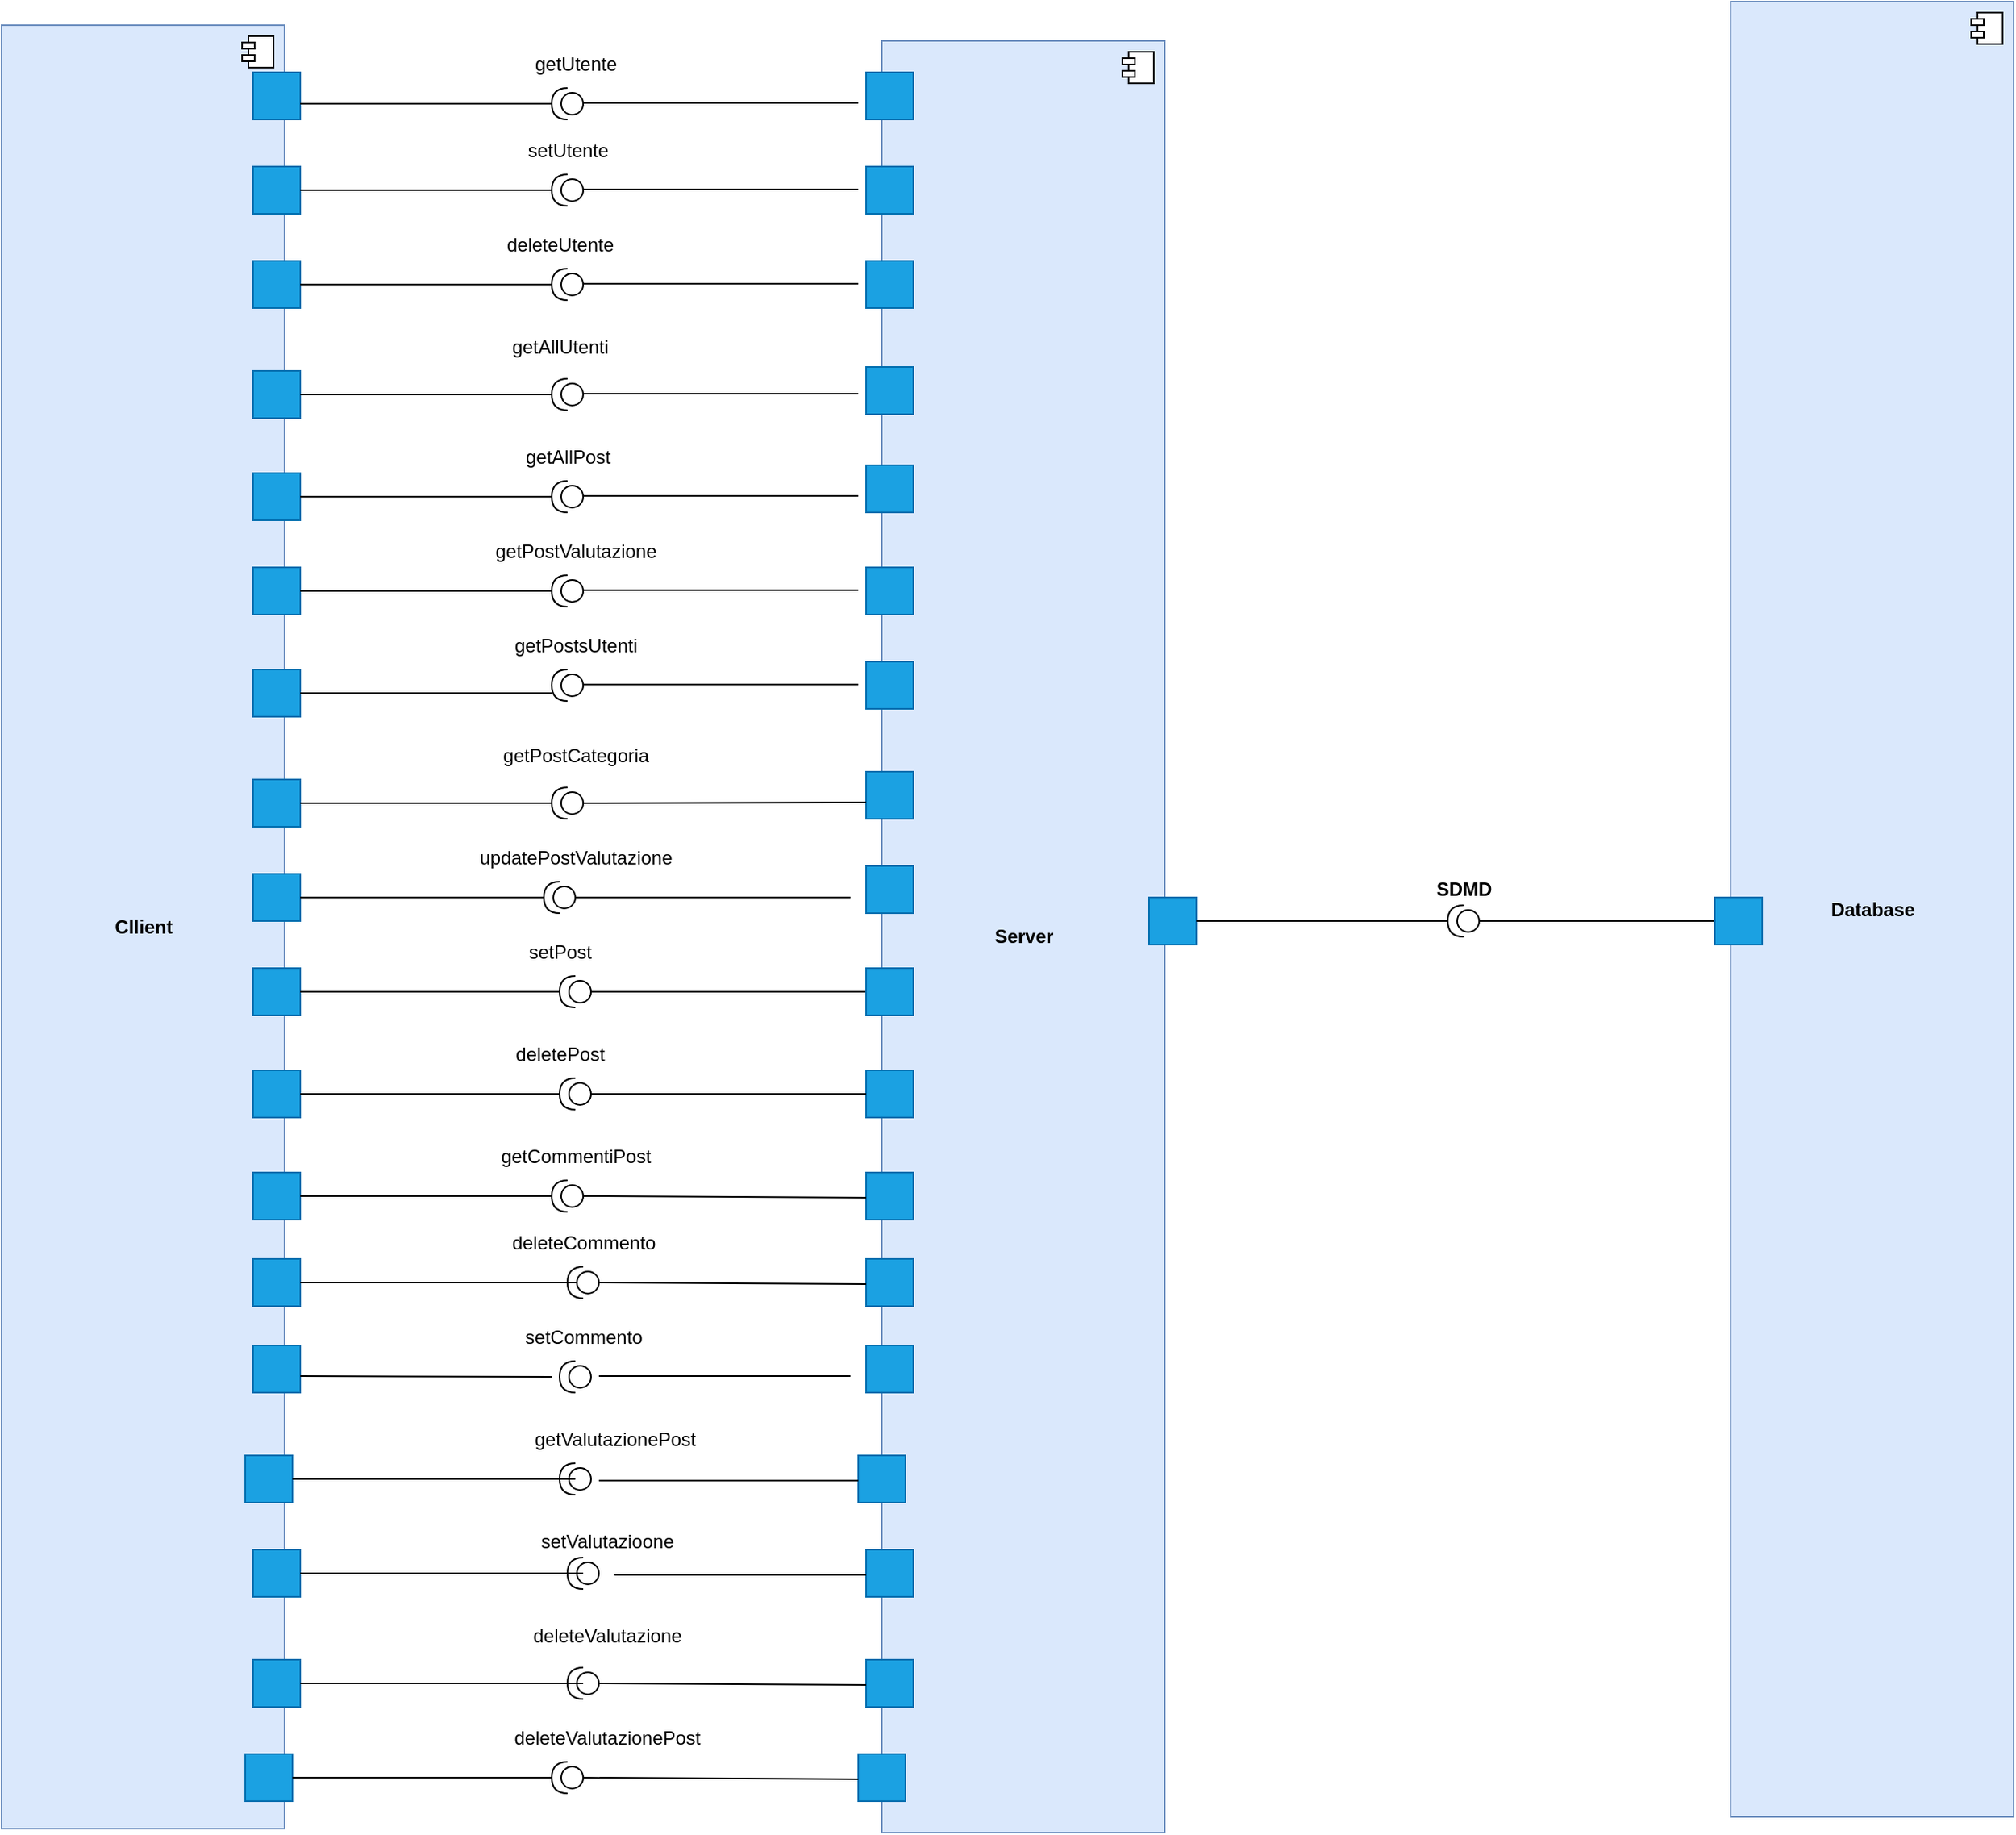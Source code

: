 <mxfile version="20.8.20" type="device"><diagram name="Pagina-1" id="L1pOVdwSz5HFu0EHfUkI"><mxGraphModel dx="1434" dy="796" grid="1" gridSize="10" guides="1" tooltips="1" connect="1" arrows="1" fold="1" page="1" pageScale="1" pageWidth="827" pageHeight="1169" math="0" shadow="0"><root><mxCell id="0"/><mxCell id="1" parent="0"/><mxCell id="KaOP3LZixY2GQEWHnBzC-10" value="&lt;b&gt;Cllient&lt;/b&gt;" style="html=1;dropTarget=0;fillColor=#dae8fc;strokeColor=#6c8ebf;" parent="1" vertex="1"><mxGeometry x="110" y="210" width="180" height="1147.5" as="geometry"/></mxCell><mxCell id="KaOP3LZixY2GQEWHnBzC-11" value="" style="shape=module;jettyWidth=8;jettyHeight=4;" parent="KaOP3LZixY2GQEWHnBzC-10" vertex="1"><mxGeometry x="1" width="20" height="20" relative="1" as="geometry"><mxPoint x="-27" y="7" as="offset"/></mxGeometry></mxCell><mxCell id="KaOP3LZixY2GQEWHnBzC-17" value="&lt;b&gt;Server&lt;/b&gt;" style="html=1;dropTarget=0;fillColor=#dae8fc;strokeColor=#6c8ebf;" parent="1" vertex="1"><mxGeometry x="670" y="220" width="180" height="1140" as="geometry"/></mxCell><mxCell id="KaOP3LZixY2GQEWHnBzC-18" value="" style="shape=module;jettyWidth=8;jettyHeight=4;" parent="KaOP3LZixY2GQEWHnBzC-17" vertex="1"><mxGeometry x="1" width="20" height="20" relative="1" as="geometry"><mxPoint x="-27" y="7" as="offset"/></mxGeometry></mxCell><mxCell id="KaOP3LZixY2GQEWHnBzC-19" value="" style="fontStyle=0;labelPosition=right;verticalLabelPosition=middle;align=left;verticalAlign=middle;spacingLeft=2;fillColor=#1ba1e2;fontColor=#ffffff;strokeColor=#006EAF;" parent="1" vertex="1"><mxGeometry x="660" y="240" width="30" height="30" as="geometry"/></mxCell><mxCell id="KaOP3LZixY2GQEWHnBzC-21" value="" style="fontStyle=0;labelPosition=right;verticalLabelPosition=middle;align=left;verticalAlign=middle;spacingLeft=2;fillColor=#1ba1e2;fontColor=#ffffff;strokeColor=#006EAF;" parent="1" vertex="1"><mxGeometry x="660" y="300" width="30" height="30" as="geometry"/></mxCell><mxCell id="KaOP3LZixY2GQEWHnBzC-22" value="" style="fontStyle=0;labelPosition=right;verticalLabelPosition=middle;align=left;verticalAlign=middle;spacingLeft=2;fillColor=#1ba1e2;fontColor=#ffffff;strokeColor=#006EAF;" parent="1" vertex="1"><mxGeometry x="660" y="360" width="30" height="30" as="geometry"/></mxCell><mxCell id="KaOP3LZixY2GQEWHnBzC-23" value="" style="fontStyle=0;labelPosition=right;verticalLabelPosition=middle;align=left;verticalAlign=middle;spacingLeft=2;fillColor=#1ba1e2;fontColor=#ffffff;strokeColor=#006EAF;" parent="1" vertex="1"><mxGeometry x="660" y="427.5" width="30" height="30" as="geometry"/></mxCell><mxCell id="KaOP3LZixY2GQEWHnBzC-24" value="" style="fontStyle=0;labelPosition=right;verticalLabelPosition=middle;align=left;verticalAlign=middle;spacingLeft=2;fillColor=#1ba1e2;fontColor=#ffffff;strokeColor=#006EAF;" parent="1" vertex="1"><mxGeometry x="660" y="490" width="30" height="30" as="geometry"/></mxCell><mxCell id="KaOP3LZixY2GQEWHnBzC-32" value="" style="fontStyle=0;labelPosition=right;verticalLabelPosition=middle;align=left;verticalAlign=middle;spacingLeft=2;fillColor=#1ba1e2;fontColor=#ffffff;strokeColor=#006EAF;" parent="1" vertex="1"><mxGeometry x="270" y="240" width="30" height="30" as="geometry"/></mxCell><mxCell id="KaOP3LZixY2GQEWHnBzC-33" value="" style="fontStyle=0;labelPosition=right;verticalLabelPosition=middle;align=left;verticalAlign=middle;spacingLeft=2;fillColor=#1ba1e2;fontColor=#ffffff;strokeColor=#006EAF;" parent="1" vertex="1"><mxGeometry x="270" y="300" width="30" height="30" as="geometry"/></mxCell><mxCell id="KaOP3LZixY2GQEWHnBzC-34" value="" style="fontStyle=0;labelPosition=right;verticalLabelPosition=middle;align=left;verticalAlign=middle;spacingLeft=2;fillColor=#1ba1e2;fontColor=#ffffff;strokeColor=#006EAF;" parent="1" vertex="1"><mxGeometry x="270" y="360" width="30" height="30" as="geometry"/></mxCell><mxCell id="KaOP3LZixY2GQEWHnBzC-35" value="" style="fontStyle=0;labelPosition=right;verticalLabelPosition=middle;align=left;verticalAlign=middle;spacingLeft=2;fillColor=#1ba1e2;fontColor=#ffffff;strokeColor=#006EAF;" parent="1" vertex="1"><mxGeometry x="270" y="430" width="30" height="30" as="geometry"/></mxCell><mxCell id="KaOP3LZixY2GQEWHnBzC-36" value="" style="fontStyle=0;labelPosition=right;verticalLabelPosition=middle;align=left;verticalAlign=middle;spacingLeft=2;fillColor=#1ba1e2;fontColor=#ffffff;strokeColor=#006EAF;" parent="1" vertex="1"><mxGeometry x="270" y="495" width="30" height="30" as="geometry"/></mxCell><mxCell id="KaOP3LZixY2GQEWHnBzC-37" value="" style="shape=providedRequiredInterface;html=1;verticalLabelPosition=bottom;sketch=0;rotation=-180;" parent="1" vertex="1"><mxGeometry x="460" y="250" width="20" height="20" as="geometry"/></mxCell><mxCell id="KaOP3LZixY2GQEWHnBzC-38" value="" style="shape=providedRequiredInterface;html=1;verticalLabelPosition=bottom;sketch=0;rotation=-180;" parent="1" vertex="1"><mxGeometry x="460" y="305" width="20" height="20" as="geometry"/></mxCell><mxCell id="KaOP3LZixY2GQEWHnBzC-39" value="" style="shape=providedRequiredInterface;html=1;verticalLabelPosition=bottom;sketch=0;rotation=-180;" parent="1" vertex="1"><mxGeometry x="460" y="365" width="20" height="20" as="geometry"/></mxCell><mxCell id="KaOP3LZixY2GQEWHnBzC-40" value="" style="shape=providedRequiredInterface;html=1;verticalLabelPosition=bottom;sketch=0;rotation=-180;" parent="1" vertex="1"><mxGeometry x="460" y="435" width="20" height="20" as="geometry"/></mxCell><mxCell id="KaOP3LZixY2GQEWHnBzC-41" value="" style="shape=providedRequiredInterface;html=1;verticalLabelPosition=bottom;sketch=0;rotation=-180;" parent="1" vertex="1"><mxGeometry x="460" y="500" width="20" height="20" as="geometry"/></mxCell><mxCell id="KaOP3LZixY2GQEWHnBzC-42" value="" style="endArrow=none;html=1;rounded=0;entryX=1;entryY=0.5;entryDx=0;entryDy=0;entryPerimeter=0;" parent="1" target="KaOP3LZixY2GQEWHnBzC-37" edge="1"><mxGeometry width="50" height="50" relative="1" as="geometry"><mxPoint x="300" y="260" as="sourcePoint"/><mxPoint x="350" y="210" as="targetPoint"/></mxGeometry></mxCell><mxCell id="KaOP3LZixY2GQEWHnBzC-43" value="" style="endArrow=none;html=1;rounded=0;exitX=1;exitY=0.5;exitDx=0;exitDy=0;entryX=1;entryY=0.5;entryDx=0;entryDy=0;entryPerimeter=0;" parent="1" source="KaOP3LZixY2GQEWHnBzC-33" target="KaOP3LZixY2GQEWHnBzC-38" edge="1"><mxGeometry width="50" height="50" relative="1" as="geometry"><mxPoint x="650" y="350" as="sourcePoint"/><mxPoint x="700" y="300" as="targetPoint"/></mxGeometry></mxCell><mxCell id="KaOP3LZixY2GQEWHnBzC-44" value="" style="endArrow=none;html=1;rounded=0;exitX=1;exitY=0.5;exitDx=0;exitDy=0;entryX=1;entryY=0.5;entryDx=0;entryDy=0;entryPerimeter=0;" parent="1" source="KaOP3LZixY2GQEWHnBzC-34" target="KaOP3LZixY2GQEWHnBzC-39" edge="1"><mxGeometry width="50" height="50" relative="1" as="geometry"><mxPoint x="650" y="350" as="sourcePoint"/><mxPoint x="700" y="300" as="targetPoint"/></mxGeometry></mxCell><mxCell id="KaOP3LZixY2GQEWHnBzC-45" value="" style="endArrow=none;html=1;rounded=0;exitX=1;exitY=0.5;exitDx=0;exitDy=0;entryX=1;entryY=0.5;entryDx=0;entryDy=0;entryPerimeter=0;" parent="1" source="KaOP3LZixY2GQEWHnBzC-35" target="KaOP3LZixY2GQEWHnBzC-40" edge="1"><mxGeometry width="50" height="50" relative="1" as="geometry"><mxPoint x="650" y="350" as="sourcePoint"/><mxPoint x="700" y="300" as="targetPoint"/></mxGeometry></mxCell><mxCell id="KaOP3LZixY2GQEWHnBzC-46" value="" style="endArrow=none;html=1;rounded=0;exitX=1;exitY=0.5;exitDx=0;exitDy=0;entryX=1;entryY=0.5;entryDx=0;entryDy=0;entryPerimeter=0;" parent="1" source="KaOP3LZixY2GQEWHnBzC-36" target="KaOP3LZixY2GQEWHnBzC-41" edge="1"><mxGeometry width="50" height="50" relative="1" as="geometry"><mxPoint x="650" y="350" as="sourcePoint"/><mxPoint x="700" y="300" as="targetPoint"/></mxGeometry></mxCell><mxCell id="KaOP3LZixY2GQEWHnBzC-48" value="getUtente" style="text;html=1;align=center;verticalAlign=middle;resizable=0;points=[];autosize=1;strokeColor=none;fillColor=none;" parent="1" vertex="1"><mxGeometry x="435" y="220" width="80" height="30" as="geometry"/></mxCell><mxCell id="KaOP3LZixY2GQEWHnBzC-51" value="deleteUtente" style="text;html=1;align=center;verticalAlign=middle;resizable=0;points=[];autosize=1;strokeColor=none;fillColor=none;" parent="1" vertex="1"><mxGeometry x="420" y="335" width="90" height="30" as="geometry"/></mxCell><mxCell id="KaOP3LZixY2GQEWHnBzC-52" value="getAllUtenti" style="text;html=1;align=center;verticalAlign=middle;resizable=0;points=[];autosize=1;strokeColor=none;fillColor=none;" parent="1" vertex="1"><mxGeometry x="425" y="400" width="80" height="30" as="geometry"/></mxCell><mxCell id="KaOP3LZixY2GQEWHnBzC-53" value="getAllPost" style="text;html=1;align=center;verticalAlign=middle;resizable=0;points=[];autosize=1;strokeColor=none;fillColor=none;" parent="1" vertex="1"><mxGeometry x="430" y="470" width="80" height="30" as="geometry"/></mxCell><mxCell id="KaOP3LZixY2GQEWHnBzC-54" value="" style="fontStyle=0;labelPosition=right;verticalLabelPosition=middle;align=left;verticalAlign=middle;spacingLeft=2;fillColor=#1ba1e2;fontColor=#ffffff;strokeColor=#006EAF;" parent="1" vertex="1"><mxGeometry x="270" y="555" width="30" height="30" as="geometry"/></mxCell><mxCell id="KaOP3LZixY2GQEWHnBzC-55" value="" style="fontStyle=0;labelPosition=right;verticalLabelPosition=middle;align=left;verticalAlign=middle;spacingLeft=2;fillColor=#1ba1e2;fontColor=#ffffff;strokeColor=#006EAF;" parent="1" vertex="1"><mxGeometry x="660" y="555" width="30" height="30" as="geometry"/></mxCell><mxCell id="KaOP3LZixY2GQEWHnBzC-56" value="" style="shape=providedRequiredInterface;html=1;verticalLabelPosition=bottom;sketch=0;rotation=-180;" parent="1" vertex="1"><mxGeometry x="460" y="560" width="20" height="20" as="geometry"/></mxCell><mxCell id="KaOP3LZixY2GQEWHnBzC-58" value="" style="fontStyle=0;labelPosition=right;verticalLabelPosition=middle;align=left;verticalAlign=middle;spacingLeft=2;fillColor=#1ba1e2;fontColor=#ffffff;strokeColor=#006EAF;" parent="1" vertex="1"><mxGeometry x="270" y="620" width="30" height="30" as="geometry"/></mxCell><mxCell id="KaOP3LZixY2GQEWHnBzC-59" value="" style="fontStyle=0;labelPosition=right;verticalLabelPosition=middle;align=left;verticalAlign=middle;spacingLeft=2;fillColor=#1ba1e2;fontColor=#ffffff;strokeColor=#006EAF;" parent="1" vertex="1"><mxGeometry x="270" y="690" width="30" height="30" as="geometry"/></mxCell><mxCell id="KaOP3LZixY2GQEWHnBzC-60" value="" style="shape=providedRequiredInterface;html=1;verticalLabelPosition=bottom;sketch=0;rotation=-180;" parent="1" vertex="1"><mxGeometry x="460" y="695" width="20" height="20" as="geometry"/></mxCell><mxCell id="KaOP3LZixY2GQEWHnBzC-61" value="getPostValutazione" style="text;html=1;align=center;verticalAlign=middle;resizable=0;points=[];autosize=1;strokeColor=none;fillColor=none;" parent="1" vertex="1"><mxGeometry x="410" y="530" width="130" height="30" as="geometry"/></mxCell><mxCell id="KaOP3LZixY2GQEWHnBzC-62" value="" style="fontStyle=0;labelPosition=right;verticalLabelPosition=middle;align=left;verticalAlign=middle;spacingLeft=2;fillColor=#1ba1e2;fontColor=#ffffff;strokeColor=#006EAF;" parent="1" vertex="1"><mxGeometry x="660" y="615" width="30" height="30" as="geometry"/></mxCell><mxCell id="KaOP3LZixY2GQEWHnBzC-63" value="" style="endArrow=none;html=1;rounded=0;exitX=1;exitY=0.5;exitDx=0;exitDy=0;entryX=1;entryY=0.5;entryDx=0;entryDy=0;entryPerimeter=0;" parent="1" source="KaOP3LZixY2GQEWHnBzC-54" target="KaOP3LZixY2GQEWHnBzC-56" edge="1"><mxGeometry width="50" height="50" relative="1" as="geometry"><mxPoint x="650" y="550" as="sourcePoint"/><mxPoint x="700" y="500" as="targetPoint"/></mxGeometry></mxCell><mxCell id="KaOP3LZixY2GQEWHnBzC-64" value="getPostsUtenti" style="text;html=1;align=center;verticalAlign=middle;resizable=0;points=[];autosize=1;strokeColor=none;fillColor=none;" parent="1" vertex="1"><mxGeometry x="425" y="590" width="100" height="30" as="geometry"/></mxCell><mxCell id="KaOP3LZixY2GQEWHnBzC-65" value="" style="fontStyle=0;labelPosition=right;verticalLabelPosition=middle;align=left;verticalAlign=middle;spacingLeft=2;fillColor=#1ba1e2;fontColor=#ffffff;strokeColor=#006EAF;" parent="1" vertex="1"><mxGeometry x="660" y="685" width="30" height="30" as="geometry"/></mxCell><mxCell id="KaOP3LZixY2GQEWHnBzC-66" value="" style="endArrow=none;html=1;rounded=0;exitX=1;exitY=0.5;exitDx=0;exitDy=0;" parent="1" source="KaOP3LZixY2GQEWHnBzC-58" edge="1"><mxGeometry width="50" height="50" relative="1" as="geometry"><mxPoint x="650" y="550" as="sourcePoint"/><mxPoint x="460" y="635" as="targetPoint"/></mxGeometry></mxCell><mxCell id="KaOP3LZixY2GQEWHnBzC-68" value="" style="shape=providedRequiredInterface;html=1;verticalLabelPosition=bottom;sketch=0;rotation=-180;" parent="1" vertex="1"><mxGeometry x="460" y="620" width="20" height="20" as="geometry"/></mxCell><mxCell id="KaOP3LZixY2GQEWHnBzC-70" value="" style="endArrow=none;html=1;rounded=0;exitX=1;exitY=0.5;exitDx=0;exitDy=0;entryX=1;entryY=0.5;entryDx=0;entryDy=0;entryPerimeter=0;" parent="1" source="KaOP3LZixY2GQEWHnBzC-59" target="KaOP3LZixY2GQEWHnBzC-60" edge="1"><mxGeometry width="50" height="50" relative="1" as="geometry"><mxPoint x="650" y="550" as="sourcePoint"/><mxPoint x="700" y="500" as="targetPoint"/></mxGeometry></mxCell><mxCell id="KaOP3LZixY2GQEWHnBzC-71" value="getPostCategoria" style="text;html=1;align=center;verticalAlign=middle;resizable=0;points=[];autosize=1;strokeColor=none;fillColor=none;" parent="1" vertex="1"><mxGeometry x="415" y="660" width="120" height="30" as="geometry"/></mxCell><mxCell id="KaOP3LZixY2GQEWHnBzC-72" value="" style="fontStyle=0;labelPosition=right;verticalLabelPosition=middle;align=left;verticalAlign=middle;spacingLeft=2;fillColor=#1ba1e2;fontColor=#ffffff;strokeColor=#006EAF;" parent="1" vertex="1"><mxGeometry x="270" y="750" width="30" height="30" as="geometry"/></mxCell><mxCell id="KaOP3LZixY2GQEWHnBzC-73" value="" style="shape=providedRequiredInterface;html=1;verticalLabelPosition=bottom;sketch=0;rotation=-180;" parent="1" vertex="1"><mxGeometry x="455" y="755" width="20" height="20" as="geometry"/></mxCell><mxCell id="KaOP3LZixY2GQEWHnBzC-74" value="" style="endArrow=none;html=1;rounded=0;exitX=1;exitY=0.5;exitDx=0;exitDy=0;entryX=1;entryY=0.5;entryDx=0;entryDy=0;entryPerimeter=0;" parent="1" source="KaOP3LZixY2GQEWHnBzC-72" target="KaOP3LZixY2GQEWHnBzC-73" edge="1"><mxGeometry width="50" height="50" relative="1" as="geometry"><mxPoint x="650" y="610" as="sourcePoint"/><mxPoint x="700" y="560" as="targetPoint"/></mxGeometry></mxCell><mxCell id="KaOP3LZixY2GQEWHnBzC-75" value="updatePostValutazione" style="text;html=1;align=center;verticalAlign=middle;resizable=0;points=[];autosize=1;strokeColor=none;fillColor=none;" parent="1" vertex="1"><mxGeometry x="400" y="725" width="150" height="30" as="geometry"/></mxCell><mxCell id="KaOP3LZixY2GQEWHnBzC-76" value="" style="fontStyle=0;labelPosition=right;verticalLabelPosition=middle;align=left;verticalAlign=middle;spacingLeft=2;fillColor=#1ba1e2;fontColor=#ffffff;strokeColor=#006EAF;" parent="1" vertex="1"><mxGeometry x="660" y="745" width="30" height="30" as="geometry"/></mxCell><mxCell id="KaOP3LZixY2GQEWHnBzC-77" value="" style="endArrow=none;html=1;rounded=0;exitX=0;exitY=0.5;exitDx=0;exitDy=0;exitPerimeter=0;" parent="1" source="KaOP3LZixY2GQEWHnBzC-73" edge="1"><mxGeometry width="50" height="50" relative="1" as="geometry"><mxPoint x="650" y="650" as="sourcePoint"/><mxPoint x="650" y="765" as="targetPoint"/></mxGeometry></mxCell><mxCell id="KaOP3LZixY2GQEWHnBzC-78" value="" style="endArrow=none;html=1;rounded=0;exitX=0;exitY=0.5;exitDx=0;exitDy=0;exitPerimeter=0;" parent="1" source="KaOP3LZixY2GQEWHnBzC-60" edge="1"><mxGeometry width="50" height="50" relative="1" as="geometry"><mxPoint x="485" y="704.5" as="sourcePoint"/><mxPoint x="660" y="704.5" as="targetPoint"/></mxGeometry></mxCell><mxCell id="KaOP3LZixY2GQEWHnBzC-79" value="" style="endArrow=none;html=1;rounded=0;exitX=0;exitY=0.5;exitDx=0;exitDy=0;exitPerimeter=0;" parent="1" edge="1"><mxGeometry width="50" height="50" relative="1" as="geometry"><mxPoint x="480" y="629.5" as="sourcePoint"/><mxPoint x="655" y="629.5" as="targetPoint"/></mxGeometry></mxCell><mxCell id="KaOP3LZixY2GQEWHnBzC-80" value="" style="endArrow=none;html=1;rounded=0;exitX=0;exitY=0.5;exitDx=0;exitDy=0;exitPerimeter=0;" parent="1" edge="1"><mxGeometry width="50" height="50" relative="1" as="geometry"><mxPoint x="480" y="569.5" as="sourcePoint"/><mxPoint x="655" y="569.5" as="targetPoint"/></mxGeometry></mxCell><mxCell id="KaOP3LZixY2GQEWHnBzC-81" value="" style="endArrow=none;html=1;rounded=0;exitX=0;exitY=0.5;exitDx=0;exitDy=0;exitPerimeter=0;" parent="1" edge="1"><mxGeometry width="50" height="50" relative="1" as="geometry"><mxPoint x="480" y="509.5" as="sourcePoint"/><mxPoint x="655" y="509.5" as="targetPoint"/></mxGeometry></mxCell><mxCell id="KaOP3LZixY2GQEWHnBzC-82" value="" style="endArrow=none;html=1;rounded=0;exitX=0;exitY=0.5;exitDx=0;exitDy=0;exitPerimeter=0;" parent="1" edge="1"><mxGeometry width="50" height="50" relative="1" as="geometry"><mxPoint x="480" y="444.5" as="sourcePoint"/><mxPoint x="655" y="444.5" as="targetPoint"/></mxGeometry></mxCell><mxCell id="KaOP3LZixY2GQEWHnBzC-83" value="" style="endArrow=none;html=1;rounded=0;exitX=0;exitY=0.5;exitDx=0;exitDy=0;exitPerimeter=0;" parent="1" edge="1"><mxGeometry width="50" height="50" relative="1" as="geometry"><mxPoint x="480" y="374.5" as="sourcePoint"/><mxPoint x="655" y="374.5" as="targetPoint"/></mxGeometry></mxCell><mxCell id="KaOP3LZixY2GQEWHnBzC-84" value="" style="endArrow=none;html=1;rounded=0;exitX=0;exitY=0.5;exitDx=0;exitDy=0;exitPerimeter=0;" parent="1" edge="1"><mxGeometry width="50" height="50" relative="1" as="geometry"><mxPoint x="480" y="314.5" as="sourcePoint"/><mxPoint x="655" y="314.5" as="targetPoint"/></mxGeometry></mxCell><mxCell id="KaOP3LZixY2GQEWHnBzC-85" value="" style="endArrow=none;html=1;rounded=0;exitX=0;exitY=0.5;exitDx=0;exitDy=0;exitPerimeter=0;" parent="1" edge="1"><mxGeometry width="50" height="50" relative="1" as="geometry"><mxPoint x="480" y="259.5" as="sourcePoint"/><mxPoint x="655" y="259.5" as="targetPoint"/></mxGeometry></mxCell><mxCell id="KaOP3LZixY2GQEWHnBzC-86" value="" style="fontStyle=0;labelPosition=right;verticalLabelPosition=middle;align=left;verticalAlign=middle;spacingLeft=2;fillColor=#1ba1e2;fontColor=#ffffff;strokeColor=#006EAF;" parent="1" vertex="1"><mxGeometry x="840" y="765" width="30" height="30" as="geometry"/></mxCell><mxCell id="KaOP3LZixY2GQEWHnBzC-88" value="" style="shape=providedRequiredInterface;html=1;verticalLabelPosition=bottom;sketch=0;rotation=-180;" parent="1" vertex="1"><mxGeometry x="1030" y="770" width="20" height="20" as="geometry"/></mxCell><mxCell id="KaOP3LZixY2GQEWHnBzC-99" value="&lt;b&gt;Database&lt;/b&gt;" style="html=1;dropTarget=0;fillColor=#dae8fc;strokeColor=#6c8ebf;" parent="1" vertex="1"><mxGeometry x="1210" y="195" width="180" height="1155" as="geometry"/></mxCell><mxCell id="KaOP3LZixY2GQEWHnBzC-100" value="" style="shape=module;jettyWidth=8;jettyHeight=4;" parent="KaOP3LZixY2GQEWHnBzC-99" vertex="1"><mxGeometry x="1" width="20" height="20" relative="1" as="geometry"><mxPoint x="-27" y="7" as="offset"/></mxGeometry></mxCell><mxCell id="KaOP3LZixY2GQEWHnBzC-101" value="" style="endArrow=none;html=1;rounded=0;exitX=1;exitY=0.5;exitDx=0;exitDy=0;entryX=1;entryY=0.5;entryDx=0;entryDy=0;entryPerimeter=0;" parent="1" source="KaOP3LZixY2GQEWHnBzC-86" target="KaOP3LZixY2GQEWHnBzC-88" edge="1"><mxGeometry width="50" height="50" relative="1" as="geometry"><mxPoint x="650" y="560" as="sourcePoint"/><mxPoint x="700" y="510" as="targetPoint"/></mxGeometry></mxCell><mxCell id="KaOP3LZixY2GQEWHnBzC-102" value="" style="endArrow=none;html=1;rounded=0;exitX=0;exitY=0.5;exitDx=0;exitDy=0;exitPerimeter=0;entryX=0;entryY=0.5;entryDx=0;entryDy=0;" parent="1" source="KaOP3LZixY2GQEWHnBzC-88" edge="1" target="KaOP3LZixY2GQEWHnBzC-103"><mxGeometry width="50" height="50" relative="1" as="geometry"><mxPoint x="1060" y="507.5" as="sourcePoint"/><mxPoint x="1210" y="505" as="targetPoint"/></mxGeometry></mxCell><mxCell id="KaOP3LZixY2GQEWHnBzC-103" value="" style="fontStyle=0;labelPosition=right;verticalLabelPosition=middle;align=left;verticalAlign=middle;spacingLeft=2;fillColor=#1ba1e2;fontColor=#ffffff;strokeColor=#006EAF;" parent="1" vertex="1"><mxGeometry x="1200" y="765" width="30" height="30" as="geometry"/></mxCell><mxCell id="KaOP3LZixY2GQEWHnBzC-104" value="&lt;b&gt;SDMD&lt;/b&gt;" style="text;html=1;align=center;verticalAlign=middle;resizable=0;points=[];autosize=1;strokeColor=none;fillColor=none;" parent="1" vertex="1"><mxGeometry x="1010" y="745" width="60" height="30" as="geometry"/></mxCell><mxCell id="5O6cmW1yA_r27r-cGQwZ-1" value="" style="fontStyle=0;labelPosition=right;verticalLabelPosition=middle;align=left;verticalAlign=middle;spacingLeft=2;fillColor=#1ba1e2;fontColor=#ffffff;strokeColor=#006EAF;" vertex="1" parent="1"><mxGeometry x="270" y="810" width="30" height="30" as="geometry"/></mxCell><mxCell id="5O6cmW1yA_r27r-cGQwZ-2" value="" style="shape=providedRequiredInterface;html=1;verticalLabelPosition=bottom;sketch=0;rotation=-180;" vertex="1" parent="1"><mxGeometry x="465" y="815" width="20" height="20" as="geometry"/></mxCell><mxCell id="5O6cmW1yA_r27r-cGQwZ-3" value="" style="endArrow=none;html=1;rounded=0;entryX=1;entryY=0.5;entryDx=0;entryDy=0;entryPerimeter=0;" edge="1" parent="1" target="5O6cmW1yA_r27r-cGQwZ-2"><mxGeometry width="50" height="50" relative="1" as="geometry"><mxPoint x="300" y="825" as="sourcePoint"/><mxPoint x="350" y="775" as="targetPoint"/></mxGeometry></mxCell><mxCell id="5O6cmW1yA_r27r-cGQwZ-5" value="" style="endArrow=none;html=1;rounded=0;exitX=0;exitY=0.5;exitDx=0;exitDy=0;exitPerimeter=0;entryX=0;entryY=0.5;entryDx=0;entryDy=0;" edge="1" parent="1" source="5O6cmW1yA_r27r-cGQwZ-2" target="5O6cmW1yA_r27r-cGQwZ-6"><mxGeometry width="50" height="50" relative="1" as="geometry"><mxPoint x="700" y="530" as="sourcePoint"/><mxPoint x="620" y="825" as="targetPoint"/></mxGeometry></mxCell><mxCell id="5O6cmW1yA_r27r-cGQwZ-6" value="" style="fontStyle=0;labelPosition=right;verticalLabelPosition=middle;align=left;verticalAlign=middle;spacingLeft=2;fillColor=#1ba1e2;fontColor=#ffffff;strokeColor=#006EAF;" vertex="1" parent="1"><mxGeometry x="660" y="810" width="30" height="30" as="geometry"/></mxCell><mxCell id="5O6cmW1yA_r27r-cGQwZ-7" value="setPost" style="text;html=1;align=center;verticalAlign=middle;resizable=0;points=[];autosize=1;strokeColor=none;fillColor=none;" vertex="1" parent="1"><mxGeometry x="435" y="785" width="60" height="30" as="geometry"/></mxCell><mxCell id="5O6cmW1yA_r27r-cGQwZ-8" value="setUtente" style="text;html=1;align=center;verticalAlign=middle;resizable=0;points=[];autosize=1;strokeColor=none;fillColor=none;fontColor=#000000;" vertex="1" parent="1"><mxGeometry x="435" y="275" width="70" height="30" as="geometry"/></mxCell><mxCell id="5O6cmW1yA_r27r-cGQwZ-9" value="" style="fontStyle=0;labelPosition=right;verticalLabelPosition=middle;align=left;verticalAlign=middle;spacingLeft=2;fillColor=#1ba1e2;fontColor=#ffffff;strokeColor=#006EAF;" vertex="1" parent="1"><mxGeometry x="270" y="995" width="30" height="30" as="geometry"/></mxCell><mxCell id="5O6cmW1yA_r27r-cGQwZ-12" value="" style="fontStyle=0;labelPosition=right;verticalLabelPosition=middle;align=left;verticalAlign=middle;spacingLeft=2;fillColor=#1ba1e2;fontColor=#ffffff;strokeColor=#006EAF;" vertex="1" parent="1"><mxGeometry x="660" y="995" width="30" height="30" as="geometry"/></mxCell><mxCell id="5O6cmW1yA_r27r-cGQwZ-15" value="" style="endArrow=none;html=1;rounded=0;entryX=1;entryY=0.5;entryDx=0;entryDy=0;entryPerimeter=0;startArrow=none;" edge="1" parent="1" source="5O6cmW1yA_r27r-cGQwZ-14"><mxGeometry width="50" height="50" relative="1" as="geometry"><mxPoint x="300" y="1010" as="sourcePoint"/><mxPoint x="480" y="1010" as="targetPoint"/></mxGeometry></mxCell><mxCell id="5O6cmW1yA_r27r-cGQwZ-16" value="" style="endArrow=none;html=1;rounded=0;exitX=0;exitY=0.5;exitDx=0;exitDy=0;exitPerimeter=0;" edge="1" parent="1" source="5O6cmW1yA_r27r-cGQwZ-14"><mxGeometry width="50" height="50" relative="1" as="geometry"><mxPoint x="500" y="1011" as="sourcePoint"/><mxPoint x="660" y="1011" as="targetPoint"/></mxGeometry></mxCell><mxCell id="5O6cmW1yA_r27r-cGQwZ-22" value="" style="fontStyle=0;labelPosition=right;verticalLabelPosition=middle;align=left;verticalAlign=middle;spacingLeft=2;fillColor=#1ba1e2;fontColor=#ffffff;strokeColor=#006EAF;" vertex="1" parent="1"><mxGeometry x="270" y="875" width="30" height="30" as="geometry"/></mxCell><mxCell id="5O6cmW1yA_r27r-cGQwZ-23" value="" style="fontStyle=0;labelPosition=right;verticalLabelPosition=middle;align=left;verticalAlign=middle;spacingLeft=2;fillColor=#1ba1e2;fontColor=#ffffff;strokeColor=#006EAF;" vertex="1" parent="1"><mxGeometry x="660" y="875" width="30" height="30" as="geometry"/></mxCell><mxCell id="5O6cmW1yA_r27r-cGQwZ-24" value="" style="shape=providedRequiredInterface;html=1;verticalLabelPosition=bottom;sketch=0;rotation=-180;" vertex="1" parent="1"><mxGeometry x="465" y="880" width="20" height="20" as="geometry"/></mxCell><mxCell id="5O6cmW1yA_r27r-cGQwZ-25" value="" style="endArrow=none;html=1;rounded=0;entryX=1;entryY=0.5;entryDx=0;entryDy=0;entryPerimeter=0;exitX=1;exitY=0.5;exitDx=0;exitDy=0;" edge="1" parent="1" target="5O6cmW1yA_r27r-cGQwZ-24" source="5O6cmW1yA_r27r-cGQwZ-22"><mxGeometry width="50" height="50" relative="1" as="geometry"><mxPoint x="300" y="865" as="sourcePoint"/><mxPoint x="445" y="864.5" as="targetPoint"/></mxGeometry></mxCell><mxCell id="5O6cmW1yA_r27r-cGQwZ-26" value="" style="endArrow=none;html=1;rounded=0;exitX=0;exitY=0.5;exitDx=0;exitDy=0;exitPerimeter=0;entryX=0;entryY=0.5;entryDx=0;entryDy=0;" edge="1" parent="1" source="5O6cmW1yA_r27r-cGQwZ-24" target="5O6cmW1yA_r27r-cGQwZ-23"><mxGeometry width="50" height="50" relative="1" as="geometry"><mxPoint x="510" y="865.5" as="sourcePoint"/><mxPoint x="650" y="890" as="targetPoint"/></mxGeometry></mxCell><mxCell id="5O6cmW1yA_r27r-cGQwZ-28" value="deletePost" style="text;html=1;align=center;verticalAlign=middle;resizable=0;points=[];autosize=1;strokeColor=none;fillColor=none;" vertex="1" parent="1"><mxGeometry x="425" y="850" width="80" height="30" as="geometry"/></mxCell><mxCell id="5O6cmW1yA_r27r-cGQwZ-30" value="" style="fontStyle=0;labelPosition=right;verticalLabelPosition=middle;align=left;verticalAlign=middle;spacingLeft=2;fillColor=#1ba1e2;fontColor=#ffffff;strokeColor=#006EAF;" vertex="1" parent="1"><mxGeometry x="270" y="940" width="30" height="30" as="geometry"/></mxCell><mxCell id="5O6cmW1yA_r27r-cGQwZ-31" value="" style="fontStyle=0;labelPosition=right;verticalLabelPosition=middle;align=left;verticalAlign=middle;spacingLeft=2;fillColor=#1ba1e2;fontColor=#ffffff;strokeColor=#006EAF;" vertex="1" parent="1"><mxGeometry x="660" y="940" width="30" height="30" as="geometry"/></mxCell><mxCell id="5O6cmW1yA_r27r-cGQwZ-32" value="" style="shape=providedRequiredInterface;html=1;verticalLabelPosition=bottom;sketch=0;rotation=-180;" vertex="1" parent="1"><mxGeometry x="460" y="945" width="20" height="20" as="geometry"/></mxCell><mxCell id="5O6cmW1yA_r27r-cGQwZ-33" value="" style="endArrow=none;html=1;rounded=0;entryX=1;entryY=0.5;entryDx=0;entryDy=0;entryPerimeter=0;" edge="1" parent="1" target="5O6cmW1yA_r27r-cGQwZ-32"><mxGeometry width="50" height="50" relative="1" as="geometry"><mxPoint x="300" y="955" as="sourcePoint"/><mxPoint x="445" y="954.5" as="targetPoint"/></mxGeometry></mxCell><mxCell id="5O6cmW1yA_r27r-cGQwZ-34" value="" style="endArrow=none;html=1;rounded=0;exitX=0;exitY=0.5;exitDx=0;exitDy=0;exitPerimeter=0;" edge="1" parent="1" source="5O6cmW1yA_r27r-cGQwZ-32"><mxGeometry width="50" height="50" relative="1" as="geometry"><mxPoint x="510" y="955.5" as="sourcePoint"/><mxPoint x="660" y="956" as="targetPoint"/></mxGeometry></mxCell><mxCell id="5O6cmW1yA_r27r-cGQwZ-35" value="getCommentiPost" style="text;html=1;align=center;verticalAlign=middle;resizable=0;points=[];autosize=1;strokeColor=none;fillColor=none;fontColor=#000000;" vertex="1" parent="1"><mxGeometry x="415" y="915" width="120" height="30" as="geometry"/></mxCell><mxCell id="5O6cmW1yA_r27r-cGQwZ-37" value="" style="fontStyle=0;labelPosition=right;verticalLabelPosition=middle;align=left;verticalAlign=middle;spacingLeft=2;fillColor=#1ba1e2;fontColor=#ffffff;strokeColor=#006EAF;" vertex="1" parent="1"><mxGeometry x="270" y="1050" width="30" height="30" as="geometry"/></mxCell><mxCell id="5O6cmW1yA_r27r-cGQwZ-38" value="" style="fontStyle=0;labelPosition=right;verticalLabelPosition=middle;align=left;verticalAlign=middle;spacingLeft=2;fillColor=#1ba1e2;fontColor=#ffffff;strokeColor=#006EAF;" vertex="1" parent="1"><mxGeometry x="660" y="1050" width="30" height="30" as="geometry"/></mxCell><mxCell id="5O6cmW1yA_r27r-cGQwZ-40" value="deleteCommento" style="text;html=1;align=center;verticalAlign=middle;resizable=0;points=[];autosize=1;strokeColor=none;fillColor=none;fontColor=#000000;" vertex="1" parent="1"><mxGeometry x="425" y="970" width="110" height="30" as="geometry"/></mxCell><mxCell id="5O6cmW1yA_r27r-cGQwZ-42" value="setCommento" style="text;html=1;align=center;verticalAlign=middle;resizable=0;points=[];autosize=1;strokeColor=none;fillColor=none;fontColor=#000000;" vertex="1" parent="1"><mxGeometry x="430" y="1030" width="100" height="30" as="geometry"/></mxCell><mxCell id="5O6cmW1yA_r27r-cGQwZ-44" value="" style="shape=providedRequiredInterface;html=1;verticalLabelPosition=bottom;sketch=0;rotation=-180;" vertex="1" parent="1"><mxGeometry x="465" y="1060" width="20" height="20" as="geometry"/></mxCell><mxCell id="5O6cmW1yA_r27r-cGQwZ-45" value="" style="endArrow=none;html=1;rounded=0;" edge="1" parent="1"><mxGeometry width="50" height="50" relative="1" as="geometry"><mxPoint x="300" y="1069.5" as="sourcePoint"/><mxPoint x="460" y="1070" as="targetPoint"/></mxGeometry></mxCell><mxCell id="5O6cmW1yA_r27r-cGQwZ-46" value="" style="endArrow=none;html=1;rounded=0;" edge="1" parent="1"><mxGeometry width="50" height="50" relative="1" as="geometry"><mxPoint x="490" y="1069.5" as="sourcePoint"/><mxPoint x="650" y="1069.5" as="targetPoint"/></mxGeometry></mxCell><mxCell id="5O6cmW1yA_r27r-cGQwZ-48" value="" style="fontStyle=0;labelPosition=right;verticalLabelPosition=middle;align=left;verticalAlign=middle;spacingLeft=2;fillColor=#1ba1e2;fontColor=#ffffff;strokeColor=#006EAF;" vertex="1" parent="1"><mxGeometry x="265" y="1120" width="30" height="30" as="geometry"/></mxCell><mxCell id="5O6cmW1yA_r27r-cGQwZ-49" value="" style="fontStyle=0;labelPosition=right;verticalLabelPosition=middle;align=left;verticalAlign=middle;spacingLeft=2;fillColor=#1ba1e2;fontColor=#ffffff;strokeColor=#006EAF;" vertex="1" parent="1"><mxGeometry x="655" y="1120" width="30" height="30" as="geometry"/></mxCell><mxCell id="5O6cmW1yA_r27r-cGQwZ-50" value="" style="shape=providedRequiredInterface;html=1;verticalLabelPosition=bottom;sketch=0;rotation=-180;" vertex="1" parent="1"><mxGeometry x="465" y="1125" width="20" height="20" as="geometry"/></mxCell><mxCell id="5O6cmW1yA_r27r-cGQwZ-51" value="" style="endArrow=none;html=1;rounded=0;entryX=1;entryY=0.5;entryDx=0;entryDy=0;entryPerimeter=0;" edge="1" parent="1"><mxGeometry width="50" height="50" relative="1" as="geometry"><mxPoint x="295" y="1135" as="sourcePoint"/><mxPoint x="475" y="1135" as="targetPoint"/></mxGeometry></mxCell><mxCell id="5O6cmW1yA_r27r-cGQwZ-52" value="" style="endArrow=none;html=1;rounded=0;" edge="1" parent="1"><mxGeometry width="50" height="50" relative="1" as="geometry"><mxPoint x="490" y="1136" as="sourcePoint"/><mxPoint x="655" y="1136" as="targetPoint"/></mxGeometry></mxCell><mxCell id="5O6cmW1yA_r27r-cGQwZ-53" value="" style="fontStyle=0;labelPosition=right;verticalLabelPosition=middle;align=left;verticalAlign=middle;spacingLeft=2;fillColor=#1ba1e2;fontColor=#ffffff;strokeColor=#006EAF;" vertex="1" parent="1"><mxGeometry x="270" y="1180" width="30" height="30" as="geometry"/></mxCell><mxCell id="5O6cmW1yA_r27r-cGQwZ-54" value="" style="fontStyle=0;labelPosition=right;verticalLabelPosition=middle;align=left;verticalAlign=middle;spacingLeft=2;fillColor=#1ba1e2;fontColor=#ffffff;strokeColor=#006EAF;" vertex="1" parent="1"><mxGeometry x="660" y="1180" width="30" height="30" as="geometry"/></mxCell><mxCell id="5O6cmW1yA_r27r-cGQwZ-55" value="" style="shape=providedRequiredInterface;html=1;verticalLabelPosition=bottom;sketch=0;rotation=-180;" vertex="1" parent="1"><mxGeometry x="470" y="1185" width="20" height="20" as="geometry"/></mxCell><mxCell id="5O6cmW1yA_r27r-cGQwZ-56" value="" style="endArrow=none;html=1;rounded=0;entryX=1;entryY=0.5;entryDx=0;entryDy=0;entryPerimeter=0;" edge="1" parent="1"><mxGeometry width="50" height="50" relative="1" as="geometry"><mxPoint x="300" y="1195" as="sourcePoint"/><mxPoint x="480" y="1195" as="targetPoint"/></mxGeometry></mxCell><mxCell id="5O6cmW1yA_r27r-cGQwZ-57" value="" style="endArrow=none;html=1;rounded=0;" edge="1" parent="1"><mxGeometry width="50" height="50" relative="1" as="geometry"><mxPoint x="500" y="1196" as="sourcePoint"/><mxPoint x="660" y="1196" as="targetPoint"/></mxGeometry></mxCell><mxCell id="5O6cmW1yA_r27r-cGQwZ-58" value="" style="fontStyle=0;labelPosition=right;verticalLabelPosition=middle;align=left;verticalAlign=middle;spacingLeft=2;fillColor=#1ba1e2;fontColor=#ffffff;strokeColor=#006EAF;" vertex="1" parent="1"><mxGeometry x="270" y="1250" width="30" height="30" as="geometry"/></mxCell><mxCell id="5O6cmW1yA_r27r-cGQwZ-59" value="" style="fontStyle=0;labelPosition=right;verticalLabelPosition=middle;align=left;verticalAlign=middle;spacingLeft=2;fillColor=#1ba1e2;fontColor=#ffffff;strokeColor=#006EAF;" vertex="1" parent="1"><mxGeometry x="660" y="1250" width="30" height="30" as="geometry"/></mxCell><mxCell id="5O6cmW1yA_r27r-cGQwZ-60" value="" style="shape=providedRequiredInterface;html=1;verticalLabelPosition=bottom;sketch=0;rotation=-180;" vertex="1" parent="1"><mxGeometry x="470" y="1255" width="20" height="20" as="geometry"/></mxCell><mxCell id="5O6cmW1yA_r27r-cGQwZ-61" value="" style="endArrow=none;html=1;rounded=0;entryX=1;entryY=0.5;entryDx=0;entryDy=0;entryPerimeter=0;" edge="1" parent="1"><mxGeometry width="50" height="50" relative="1" as="geometry"><mxPoint x="300" y="1265" as="sourcePoint"/><mxPoint x="480" y="1265" as="targetPoint"/></mxGeometry></mxCell><mxCell id="5O6cmW1yA_r27r-cGQwZ-62" value="" style="endArrow=none;html=1;rounded=0;exitX=0;exitY=0.5;exitDx=0;exitDy=0;exitPerimeter=0;" edge="1" parent="1" source="5O6cmW1yA_r27r-cGQwZ-60"><mxGeometry width="50" height="50" relative="1" as="geometry"><mxPoint x="500" y="1266" as="sourcePoint"/><mxPoint x="660" y="1266" as="targetPoint"/></mxGeometry></mxCell><mxCell id="5O6cmW1yA_r27r-cGQwZ-63" value="" style="fontStyle=0;labelPosition=right;verticalLabelPosition=middle;align=left;verticalAlign=middle;spacingLeft=2;fillColor=#1ba1e2;fontColor=#ffffff;strokeColor=#006EAF;" vertex="1" parent="1"><mxGeometry x="265" y="1310" width="30" height="30" as="geometry"/></mxCell><mxCell id="5O6cmW1yA_r27r-cGQwZ-64" value="" style="fontStyle=0;labelPosition=right;verticalLabelPosition=middle;align=left;verticalAlign=middle;spacingLeft=2;fillColor=#1ba1e2;fontColor=#ffffff;strokeColor=#006EAF;" vertex="1" parent="1"><mxGeometry x="655" y="1310" width="30" height="30" as="geometry"/></mxCell><mxCell id="5O6cmW1yA_r27r-cGQwZ-66" value="" style="endArrow=none;html=1;rounded=0;entryX=1;entryY=0.5;entryDx=0;entryDy=0;entryPerimeter=0;startArrow=none;" edge="1" parent="1" source="5O6cmW1yA_r27r-cGQwZ-65"><mxGeometry width="50" height="50" relative="1" as="geometry"><mxPoint x="295" y="1325" as="sourcePoint"/><mxPoint x="475" y="1325" as="targetPoint"/></mxGeometry></mxCell><mxCell id="5O6cmW1yA_r27r-cGQwZ-67" value="" style="endArrow=none;html=1;rounded=0;exitX=0;exitY=0.5;exitDx=0;exitDy=0;exitPerimeter=0;" edge="1" parent="1" source="5O6cmW1yA_r27r-cGQwZ-65"><mxGeometry width="50" height="50" relative="1" as="geometry"><mxPoint x="495" y="1326" as="sourcePoint"/><mxPoint x="655" y="1326" as="targetPoint"/></mxGeometry></mxCell><mxCell id="5O6cmW1yA_r27r-cGQwZ-68" value="getValutazionePost" style="text;html=1;align=center;verticalAlign=middle;resizable=0;points=[];autosize=1;strokeColor=none;fillColor=none;fontColor=#000000;" vertex="1" parent="1"><mxGeometry x="435" y="1095" width="130" height="30" as="geometry"/></mxCell><mxCell id="5O6cmW1yA_r27r-cGQwZ-69" value="setValutazioone" style="text;html=1;align=center;verticalAlign=middle;resizable=0;points=[];autosize=1;strokeColor=none;fillColor=none;fontColor=#000000;" vertex="1" parent="1"><mxGeometry x="440" y="1160" width="110" height="30" as="geometry"/></mxCell><mxCell id="5O6cmW1yA_r27r-cGQwZ-70" value="deleteValutazione" style="text;html=1;align=center;verticalAlign=middle;resizable=0;points=[];autosize=1;strokeColor=none;fillColor=none;fontColor=#000000;" vertex="1" parent="1"><mxGeometry x="435" y="1220" width="120" height="30" as="geometry"/></mxCell><mxCell id="5O6cmW1yA_r27r-cGQwZ-71" value="deleteValutazionePost" style="text;html=1;align=center;verticalAlign=middle;resizable=0;points=[];autosize=1;strokeColor=none;fillColor=none;fontColor=#000000;" vertex="1" parent="1"><mxGeometry x="425" y="1285" width="140" height="30" as="geometry"/></mxCell><mxCell id="5O6cmW1yA_r27r-cGQwZ-72" value="" style="endArrow=none;html=1;rounded=0;entryX=1;entryY=0.5;entryDx=0;entryDy=0;entryPerimeter=0;" edge="1" parent="1" target="5O6cmW1yA_r27r-cGQwZ-65"><mxGeometry width="50" height="50" relative="1" as="geometry"><mxPoint x="295" y="1325" as="sourcePoint"/><mxPoint x="475" y="1325" as="targetPoint"/></mxGeometry></mxCell><mxCell id="5O6cmW1yA_r27r-cGQwZ-65" value="" style="shape=providedRequiredInterface;html=1;verticalLabelPosition=bottom;sketch=0;rotation=-180;" vertex="1" parent="1"><mxGeometry x="460" y="1315" width="20" height="20" as="geometry"/></mxCell><mxCell id="5O6cmW1yA_r27r-cGQwZ-75" value="" style="endArrow=none;html=1;rounded=0;entryX=1;entryY=0.5;entryDx=0;entryDy=0;entryPerimeter=0;" edge="1" parent="1" target="5O6cmW1yA_r27r-cGQwZ-14"><mxGeometry width="50" height="50" relative="1" as="geometry"><mxPoint x="300" y="1010" as="sourcePoint"/><mxPoint x="480" y="1010" as="targetPoint"/></mxGeometry></mxCell><mxCell id="5O6cmW1yA_r27r-cGQwZ-14" value="" style="shape=providedRequiredInterface;html=1;verticalLabelPosition=bottom;sketch=0;rotation=-180;" vertex="1" parent="1"><mxGeometry x="470" y="1000" width="20" height="20" as="geometry"/></mxCell></root></mxGraphModel></diagram></mxfile>